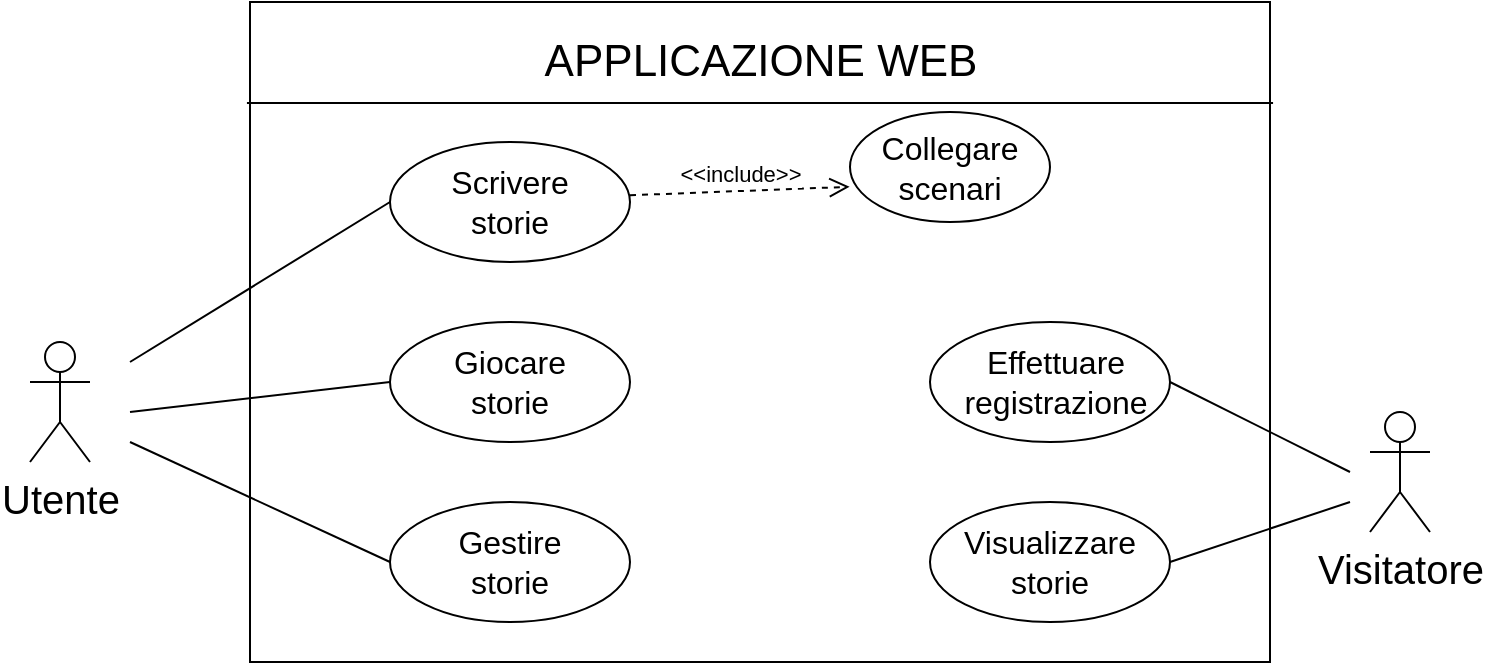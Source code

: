 <mxfile version="24.0.7" type="device">
  <diagram id="C5RBs43oDa-KdzZeNtuy" name="Page-1">
    <mxGraphModel dx="2117" dy="530" grid="1" gridSize="10" guides="1" tooltips="1" connect="1" arrows="1" fold="1" page="1" pageScale="1" pageWidth="827" pageHeight="1169" math="0" shadow="0">
      <root>
        <mxCell id="WIyWlLk6GJQsqaUBKTNV-0" />
        <mxCell id="WIyWlLk6GJQsqaUBKTNV-1" parent="WIyWlLk6GJQsqaUBKTNV-0" />
        <mxCell id="y3IRUPU8SL6jcAyUx0W9-0" value="&lt;font style=&quot;font-size: 20px;&quot;&gt;Utente&lt;/font&gt;" style="shape=umlActor;verticalLabelPosition=bottom;verticalAlign=top;html=1;outlineConnect=0;" parent="WIyWlLk6GJQsqaUBKTNV-1" vertex="1">
          <mxGeometry x="-750" y="210" width="30" height="60" as="geometry" />
        </mxCell>
        <mxCell id="y3IRUPU8SL6jcAyUx0W9-1" value="" style="rounded=0;whiteSpace=wrap;html=1;fillColor=none;" parent="WIyWlLk6GJQsqaUBKTNV-1" vertex="1">
          <mxGeometry x="-640" y="40" width="510" height="330" as="geometry" />
        </mxCell>
        <mxCell id="y3IRUPU8SL6jcAyUx0W9-3" value="" style="endArrow=none;html=1;rounded=0;entryX=1.003;entryY=0.153;entryDx=0;entryDy=0;entryPerimeter=0;exitX=-0.003;exitY=0.153;exitDx=0;exitDy=0;exitPerimeter=0;" parent="WIyWlLk6GJQsqaUBKTNV-1" source="y3IRUPU8SL6jcAyUx0W9-1" target="y3IRUPU8SL6jcAyUx0W9-1" edge="1">
          <mxGeometry width="50" height="50" relative="1" as="geometry">
            <mxPoint x="160" y="153" as="sourcePoint" />
            <mxPoint x="440" y="260" as="targetPoint" />
            <Array as="points" />
          </mxGeometry>
        </mxCell>
        <mxCell id="y3IRUPU8SL6jcAyUx0W9-4" value="&lt;font style=&quot;font-size: 22px;&quot;&gt;APPLICAZIONE WEB&lt;/font&gt;" style="text;html=1;align=center;verticalAlign=middle;whiteSpace=wrap;rounded=0;" parent="WIyWlLk6GJQsqaUBKTNV-1" vertex="1">
          <mxGeometry x="-501.25" y="50" width="232.5" height="40" as="geometry" />
        </mxCell>
        <mxCell id="y3IRUPU8SL6jcAyUx0W9-11" value="" style="ellipse;whiteSpace=wrap;html=1;fillColor=none;" parent="WIyWlLk6GJQsqaUBKTNV-1" vertex="1">
          <mxGeometry x="-570" y="200" width="120" height="60" as="geometry" />
        </mxCell>
        <mxCell id="y3IRUPU8SL6jcAyUx0W9-12" value="" style="ellipse;whiteSpace=wrap;html=1;fillColor=none;" parent="WIyWlLk6GJQsqaUBKTNV-1" vertex="1">
          <mxGeometry x="-570" y="290" width="120" height="60" as="geometry" />
        </mxCell>
        <mxCell id="y3IRUPU8SL6jcAyUx0W9-13" value="" style="ellipse;whiteSpace=wrap;html=1;fillColor=none;" parent="WIyWlLk6GJQsqaUBKTNV-1" vertex="1">
          <mxGeometry x="-570" y="110" width="120" height="60" as="geometry" />
        </mxCell>
        <mxCell id="y3IRUPU8SL6jcAyUx0W9-16" value="&lt;font style=&quot;font-size: 20px;&quot;&gt;Visitatore&lt;/font&gt;" style="shape=umlActor;verticalLabelPosition=bottom;verticalAlign=top;html=1;outlineConnect=0;" parent="WIyWlLk6GJQsqaUBKTNV-1" vertex="1">
          <mxGeometry x="-80" y="245" width="30" height="60" as="geometry" />
        </mxCell>
        <mxCell id="y3IRUPU8SL6jcAyUx0W9-17" value="&lt;font style=&quot;font-size: 16px;&quot;&gt;Scrivere storie&lt;/font&gt;" style="text;html=1;align=center;verticalAlign=middle;whiteSpace=wrap;rounded=0;" parent="WIyWlLk6GJQsqaUBKTNV-1" vertex="1">
          <mxGeometry x="-540" y="125" width="60" height="30" as="geometry" />
        </mxCell>
        <mxCell id="y3IRUPU8SL6jcAyUx0W9-18" value="&lt;font style=&quot;font-size: 16px;&quot;&gt;Giocare storie&lt;/font&gt;" style="text;html=1;align=center;verticalAlign=middle;whiteSpace=wrap;rounded=0;" parent="WIyWlLk6GJQsqaUBKTNV-1" vertex="1">
          <mxGeometry x="-540" y="215" width="60" height="30" as="geometry" />
        </mxCell>
        <mxCell id="y3IRUPU8SL6jcAyUx0W9-20" value="&lt;font style=&quot;font-size: 16px;&quot;&gt;Gestire storie&lt;/font&gt;" style="text;html=1;align=center;verticalAlign=middle;whiteSpace=wrap;rounded=0;" parent="WIyWlLk6GJQsqaUBKTNV-1" vertex="1">
          <mxGeometry x="-540" y="305" width="60" height="30" as="geometry" />
        </mxCell>
        <mxCell id="y3IRUPU8SL6jcAyUx0W9-21" value="" style="ellipse;whiteSpace=wrap;html=1;fillColor=none;" parent="WIyWlLk6GJQsqaUBKTNV-1" vertex="1">
          <mxGeometry x="-340" y="95" width="100" height="55" as="geometry" />
        </mxCell>
        <mxCell id="y3IRUPU8SL6jcAyUx0W9-22" value="" style="ellipse;whiteSpace=wrap;html=1;fillColor=none;" parent="WIyWlLk6GJQsqaUBKTNV-1" vertex="1">
          <mxGeometry x="-300" y="200" width="120" height="60" as="geometry" />
        </mxCell>
        <mxCell id="y3IRUPU8SL6jcAyUx0W9-24" value="" style="ellipse;whiteSpace=wrap;html=1;fillColor=none;" parent="WIyWlLk6GJQsqaUBKTNV-1" vertex="1">
          <mxGeometry x="-300" y="290" width="120" height="60" as="geometry" />
        </mxCell>
        <mxCell id="y3IRUPU8SL6jcAyUx0W9-25" value="&lt;font style=&quot;font-size: 16px;&quot;&gt;Collegare scenari&lt;/font&gt;" style="text;html=1;align=center;verticalAlign=middle;whiteSpace=wrap;rounded=0;" parent="WIyWlLk6GJQsqaUBKTNV-1" vertex="1">
          <mxGeometry x="-320" y="107.5" width="60" height="30" as="geometry" />
        </mxCell>
        <mxCell id="y3IRUPU8SL6jcAyUx0W9-26" value="&lt;font style=&quot;font-size: 16px;&quot;&gt;Effettuare registrazione&lt;/font&gt;" style="text;html=1;align=center;verticalAlign=middle;whiteSpace=wrap;rounded=0;" parent="WIyWlLk6GJQsqaUBKTNV-1" vertex="1">
          <mxGeometry x="-267.5" y="215" width="60" height="30" as="geometry" />
        </mxCell>
        <mxCell id="y3IRUPU8SL6jcAyUx0W9-27" value="&lt;font style=&quot;font-size: 16px;&quot;&gt;Visualizzare storie&lt;/font&gt;" style="text;html=1;align=center;verticalAlign=middle;whiteSpace=wrap;rounded=0;" parent="WIyWlLk6GJQsqaUBKTNV-1" vertex="1">
          <mxGeometry x="-270" y="305" width="60" height="30" as="geometry" />
        </mxCell>
        <mxCell id="y3IRUPU8SL6jcAyUx0W9-29" value="" style="endArrow=none;html=1;rounded=0;entryX=0;entryY=0.5;entryDx=0;entryDy=0;" parent="WIyWlLk6GJQsqaUBKTNV-1" target="y3IRUPU8SL6jcAyUx0W9-13" edge="1">
          <mxGeometry width="50" height="50" relative="1" as="geometry">
            <mxPoint x="-700" y="220" as="sourcePoint" />
            <mxPoint x="-650" y="170" as="targetPoint" />
          </mxGeometry>
        </mxCell>
        <mxCell id="y3IRUPU8SL6jcAyUx0W9-30" value="" style="endArrow=none;html=1;rounded=0;entryX=0;entryY=0.5;entryDx=0;entryDy=0;" parent="WIyWlLk6GJQsqaUBKTNV-1" target="y3IRUPU8SL6jcAyUx0W9-11" edge="1">
          <mxGeometry width="50" height="50" relative="1" as="geometry">
            <mxPoint x="-700" y="245" as="sourcePoint" />
            <mxPoint x="-570" y="165" as="targetPoint" />
          </mxGeometry>
        </mxCell>
        <mxCell id="y3IRUPU8SL6jcAyUx0W9-31" value="" style="endArrow=none;html=1;rounded=0;entryX=0;entryY=0.5;entryDx=0;entryDy=0;" parent="WIyWlLk6GJQsqaUBKTNV-1" target="y3IRUPU8SL6jcAyUx0W9-12" edge="1">
          <mxGeometry width="50" height="50" relative="1" as="geometry">
            <mxPoint x="-700" y="260" as="sourcePoint" />
            <mxPoint x="-570" y="180" as="targetPoint" />
          </mxGeometry>
        </mxCell>
        <mxCell id="y3IRUPU8SL6jcAyUx0W9-32" value="&amp;lt;&amp;lt;include&amp;gt;&amp;gt;" style="html=1;verticalAlign=bottom;endArrow=open;dashed=1;endSize=8;curved=0;rounded=0;exitX=0.373;exitY=0.455;exitDx=0;exitDy=0;exitPerimeter=0;entryX=-0.002;entryY=0.68;entryDx=0;entryDy=0;entryPerimeter=0;" parent="WIyWlLk6GJQsqaUBKTNV-1" target="y3IRUPU8SL6jcAyUx0W9-21" edge="1">
          <mxGeometry relative="1" as="geometry">
            <mxPoint x="-450" y="136.65" as="sourcePoint" />
            <mxPoint x="-340" y="123" as="targetPoint" />
          </mxGeometry>
        </mxCell>
        <mxCell id="y3IRUPU8SL6jcAyUx0W9-33" value="" style="endArrow=none;html=1;rounded=0;entryX=0;entryY=0.5;entryDx=0;entryDy=0;exitX=1;exitY=0.5;exitDx=0;exitDy=0;" parent="WIyWlLk6GJQsqaUBKTNV-1" source="y3IRUPU8SL6jcAyUx0W9-22" edge="1">
          <mxGeometry width="50" height="50" relative="1" as="geometry">
            <mxPoint x="-220" y="290" as="sourcePoint" />
            <mxPoint x="-90" y="275" as="targetPoint" />
          </mxGeometry>
        </mxCell>
        <mxCell id="y3IRUPU8SL6jcAyUx0W9-34" value="" style="endArrow=none;html=1;rounded=0;entryX=0;entryY=0.5;entryDx=0;entryDy=0;exitX=1;exitY=0.5;exitDx=0;exitDy=0;" parent="WIyWlLk6GJQsqaUBKTNV-1" source="y3IRUPU8SL6jcAyUx0W9-24" edge="1">
          <mxGeometry width="50" height="50" relative="1" as="geometry">
            <mxPoint x="-220" y="305" as="sourcePoint" />
            <mxPoint x="-90" y="290" as="targetPoint" />
          </mxGeometry>
        </mxCell>
      </root>
    </mxGraphModel>
  </diagram>
</mxfile>
